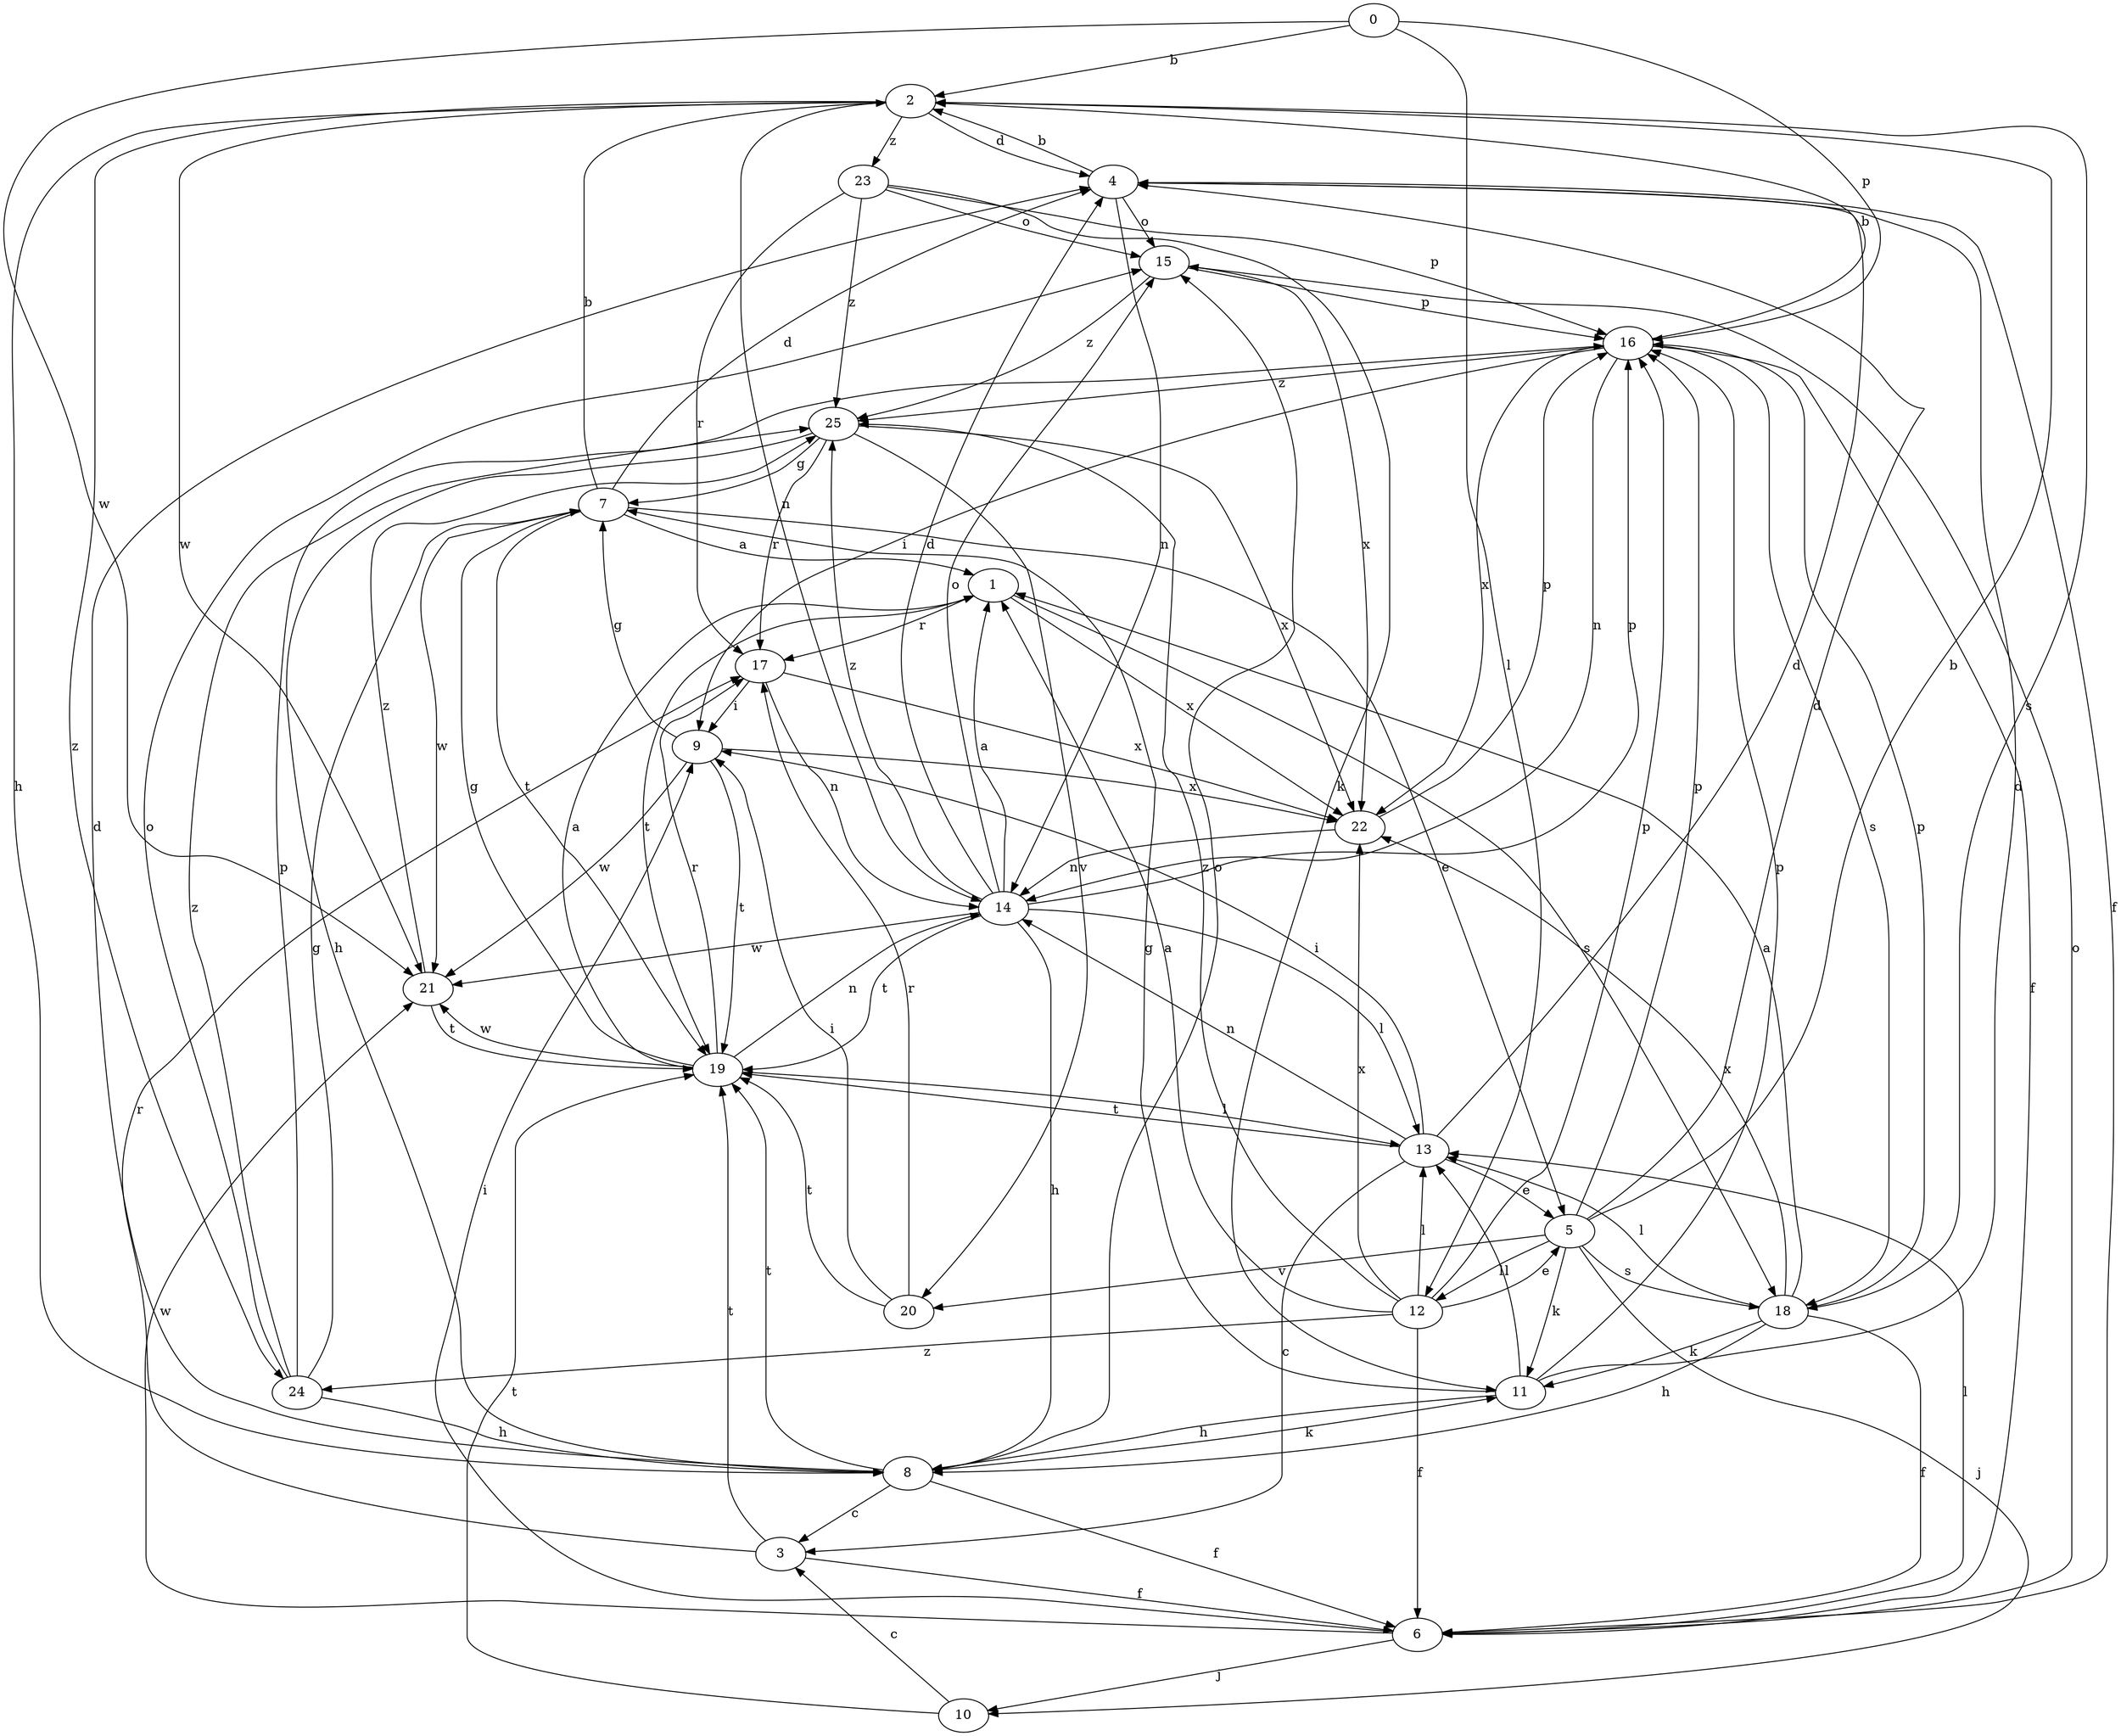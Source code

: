 strict digraph  {
0;
1;
2;
3;
4;
5;
6;
7;
8;
9;
10;
11;
12;
13;
14;
15;
16;
17;
18;
19;
20;
21;
22;
23;
24;
25;
0 -> 2  [label=b];
0 -> 12  [label=l];
0 -> 16  [label=p];
0 -> 21  [label=w];
1 -> 17  [label=r];
1 -> 18  [label=s];
1 -> 19  [label=t];
1 -> 22  [label=x];
2 -> 4  [label=d];
2 -> 8  [label=h];
2 -> 14  [label=n];
2 -> 18  [label=s];
2 -> 21  [label=w];
2 -> 23  [label=z];
2 -> 24  [label=z];
3 -> 6  [label=f];
3 -> 17  [label=r];
3 -> 19  [label=t];
4 -> 2  [label=b];
4 -> 6  [label=f];
4 -> 14  [label=n];
4 -> 15  [label=o];
5 -> 2  [label=b];
5 -> 4  [label=d];
5 -> 10  [label=j];
5 -> 11  [label=k];
5 -> 12  [label=l];
5 -> 16  [label=p];
5 -> 18  [label=s];
5 -> 20  [label=v];
6 -> 9  [label=i];
6 -> 10  [label=j];
6 -> 13  [label=l];
6 -> 15  [label=o];
6 -> 21  [label=w];
7 -> 1  [label=a];
7 -> 2  [label=b];
7 -> 4  [label=d];
7 -> 5  [label=e];
7 -> 19  [label=t];
7 -> 21  [label=w];
8 -> 3  [label=c];
8 -> 4  [label=d];
8 -> 6  [label=f];
8 -> 11  [label=k];
8 -> 15  [label=o];
8 -> 19  [label=t];
9 -> 7  [label=g];
9 -> 19  [label=t];
9 -> 21  [label=w];
9 -> 22  [label=x];
10 -> 3  [label=c];
10 -> 19  [label=t];
11 -> 4  [label=d];
11 -> 7  [label=g];
11 -> 8  [label=h];
11 -> 13  [label=l];
11 -> 16  [label=p];
12 -> 1  [label=a];
12 -> 5  [label=e];
12 -> 6  [label=f];
12 -> 13  [label=l];
12 -> 16  [label=p];
12 -> 22  [label=x];
12 -> 24  [label=z];
12 -> 25  [label=z];
13 -> 3  [label=c];
13 -> 4  [label=d];
13 -> 5  [label=e];
13 -> 9  [label=i];
13 -> 14  [label=n];
13 -> 19  [label=t];
14 -> 1  [label=a];
14 -> 4  [label=d];
14 -> 8  [label=h];
14 -> 13  [label=l];
14 -> 15  [label=o];
14 -> 16  [label=p];
14 -> 19  [label=t];
14 -> 21  [label=w];
14 -> 25  [label=z];
15 -> 16  [label=p];
15 -> 22  [label=x];
15 -> 25  [label=z];
16 -> 2  [label=b];
16 -> 6  [label=f];
16 -> 9  [label=i];
16 -> 14  [label=n];
16 -> 18  [label=s];
16 -> 22  [label=x];
16 -> 25  [label=z];
17 -> 9  [label=i];
17 -> 14  [label=n];
17 -> 22  [label=x];
18 -> 1  [label=a];
18 -> 6  [label=f];
18 -> 8  [label=h];
18 -> 11  [label=k];
18 -> 13  [label=l];
18 -> 16  [label=p];
18 -> 22  [label=x];
19 -> 1  [label=a];
19 -> 7  [label=g];
19 -> 13  [label=l];
19 -> 14  [label=n];
19 -> 17  [label=r];
19 -> 21  [label=w];
20 -> 9  [label=i];
20 -> 17  [label=r];
20 -> 19  [label=t];
21 -> 19  [label=t];
21 -> 25  [label=z];
22 -> 14  [label=n];
22 -> 16  [label=p];
23 -> 11  [label=k];
23 -> 15  [label=o];
23 -> 16  [label=p];
23 -> 17  [label=r];
23 -> 25  [label=z];
24 -> 7  [label=g];
24 -> 8  [label=h];
24 -> 15  [label=o];
24 -> 16  [label=p];
24 -> 25  [label=z];
25 -> 7  [label=g];
25 -> 8  [label=h];
25 -> 17  [label=r];
25 -> 20  [label=v];
25 -> 22  [label=x];
}
